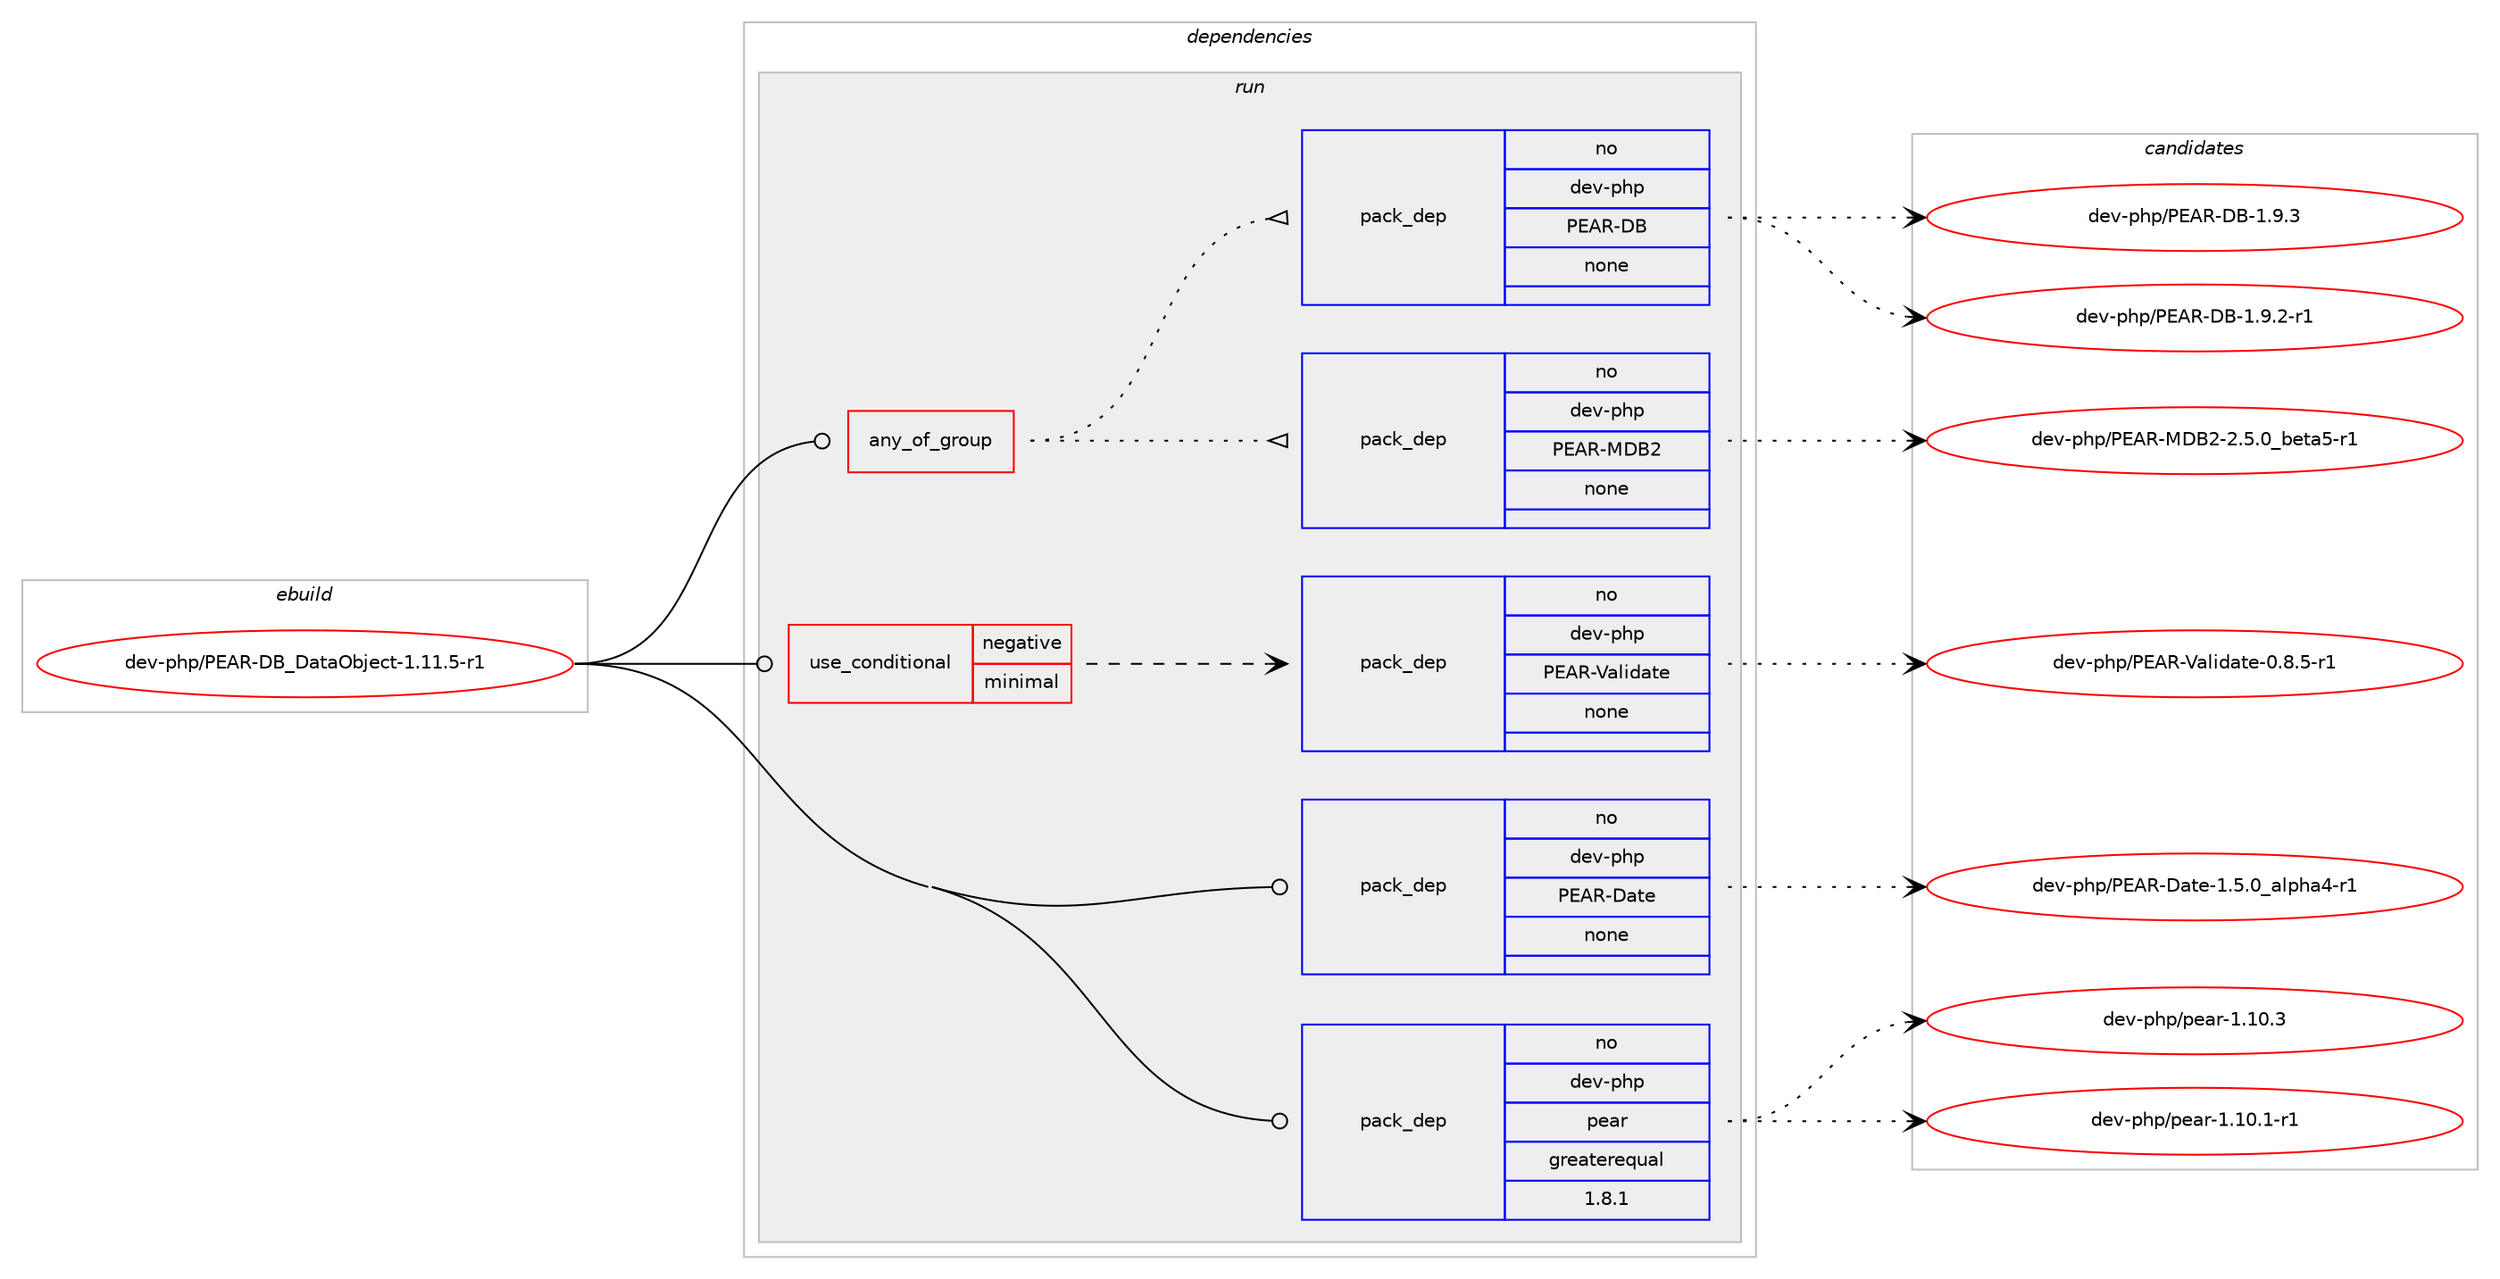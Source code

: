 digraph prolog {

# *************
# Graph options
# *************

newrank=true;
concentrate=true;
compound=true;
graph [rankdir=LR,fontname=Helvetica,fontsize=10,ranksep=1.5];#, ranksep=2.5, nodesep=0.2];
edge  [arrowhead=vee];
node  [fontname=Helvetica,fontsize=10];

# **********
# The ebuild
# **********

subgraph cluster_leftcol {
color=gray;
rank=same;
label=<<i>ebuild</i>>;
id [label="dev-php/PEAR-DB_DataObject-1.11.5-r1", color=red, width=4, href="../dev-php/PEAR-DB_DataObject-1.11.5-r1.svg"];
}

# ****************
# The dependencies
# ****************

subgraph cluster_midcol {
color=gray;
label=<<i>dependencies</i>>;
subgraph cluster_compile {
fillcolor="#eeeeee";
style=filled;
label=<<i>compile</i>>;
}
subgraph cluster_compileandrun {
fillcolor="#eeeeee";
style=filled;
label=<<i>compile and run</i>>;
}
subgraph cluster_run {
fillcolor="#eeeeee";
style=filled;
label=<<i>run</i>>;
subgraph any22501 {
dependency1392301 [label=<<TABLE BORDER="0" CELLBORDER="1" CELLSPACING="0" CELLPADDING="4"><TR><TD CELLPADDING="10">any_of_group</TD></TR></TABLE>>, shape=none, color=red];subgraph pack1000012 {
dependency1392302 [label=<<TABLE BORDER="0" CELLBORDER="1" CELLSPACING="0" CELLPADDING="4" WIDTH="220"><TR><TD ROWSPAN="6" CELLPADDING="30">pack_dep</TD></TR><TR><TD WIDTH="110">no</TD></TR><TR><TD>dev-php</TD></TR><TR><TD>PEAR-MDB2</TD></TR><TR><TD>none</TD></TR><TR><TD></TD></TR></TABLE>>, shape=none, color=blue];
}
dependency1392301:e -> dependency1392302:w [weight=20,style="dotted",arrowhead="oinv"];
subgraph pack1000013 {
dependency1392303 [label=<<TABLE BORDER="0" CELLBORDER="1" CELLSPACING="0" CELLPADDING="4" WIDTH="220"><TR><TD ROWSPAN="6" CELLPADDING="30">pack_dep</TD></TR><TR><TD WIDTH="110">no</TD></TR><TR><TD>dev-php</TD></TR><TR><TD>PEAR-DB</TD></TR><TR><TD>none</TD></TR><TR><TD></TD></TR></TABLE>>, shape=none, color=blue];
}
dependency1392301:e -> dependency1392303:w [weight=20,style="dotted",arrowhead="oinv"];
}
id:e -> dependency1392301:w [weight=20,style="solid",arrowhead="odot"];
subgraph cond369223 {
dependency1392304 [label=<<TABLE BORDER="0" CELLBORDER="1" CELLSPACING="0" CELLPADDING="4"><TR><TD ROWSPAN="3" CELLPADDING="10">use_conditional</TD></TR><TR><TD>negative</TD></TR><TR><TD>minimal</TD></TR></TABLE>>, shape=none, color=red];
subgraph pack1000014 {
dependency1392305 [label=<<TABLE BORDER="0" CELLBORDER="1" CELLSPACING="0" CELLPADDING="4" WIDTH="220"><TR><TD ROWSPAN="6" CELLPADDING="30">pack_dep</TD></TR><TR><TD WIDTH="110">no</TD></TR><TR><TD>dev-php</TD></TR><TR><TD>PEAR-Validate</TD></TR><TR><TD>none</TD></TR><TR><TD></TD></TR></TABLE>>, shape=none, color=blue];
}
dependency1392304:e -> dependency1392305:w [weight=20,style="dashed",arrowhead="vee"];
}
id:e -> dependency1392304:w [weight=20,style="solid",arrowhead="odot"];
subgraph pack1000015 {
dependency1392306 [label=<<TABLE BORDER="0" CELLBORDER="1" CELLSPACING="0" CELLPADDING="4" WIDTH="220"><TR><TD ROWSPAN="6" CELLPADDING="30">pack_dep</TD></TR><TR><TD WIDTH="110">no</TD></TR><TR><TD>dev-php</TD></TR><TR><TD>PEAR-Date</TD></TR><TR><TD>none</TD></TR><TR><TD></TD></TR></TABLE>>, shape=none, color=blue];
}
id:e -> dependency1392306:w [weight=20,style="solid",arrowhead="odot"];
subgraph pack1000016 {
dependency1392307 [label=<<TABLE BORDER="0" CELLBORDER="1" CELLSPACING="0" CELLPADDING="4" WIDTH="220"><TR><TD ROWSPAN="6" CELLPADDING="30">pack_dep</TD></TR><TR><TD WIDTH="110">no</TD></TR><TR><TD>dev-php</TD></TR><TR><TD>pear</TD></TR><TR><TD>greaterequal</TD></TR><TR><TD>1.8.1</TD></TR></TABLE>>, shape=none, color=blue];
}
id:e -> dependency1392307:w [weight=20,style="solid",arrowhead="odot"];
}
}

# **************
# The candidates
# **************

subgraph cluster_choices {
rank=same;
color=gray;
label=<<i>candidates</i>>;

subgraph choice1000012 {
color=black;
nodesep=1;
choice1001011184511210411247806965824577686650455046534648959810111697534511449 [label="dev-php/PEAR-MDB2-2.5.0_beta5-r1", color=red, width=4,href="../dev-php/PEAR-MDB2-2.5.0_beta5-r1.svg"];
dependency1392302:e -> choice1001011184511210411247806965824577686650455046534648959810111697534511449:w [style=dotted,weight="100"];
}
subgraph choice1000013 {
color=black;
nodesep=1;
choice1001011184511210411247806965824568664549465746504511449 [label="dev-php/PEAR-DB-1.9.2-r1", color=red, width=4,href="../dev-php/PEAR-DB-1.9.2-r1.svg"];
choice100101118451121041124780696582456866454946574651 [label="dev-php/PEAR-DB-1.9.3", color=red, width=4,href="../dev-php/PEAR-DB-1.9.3.svg"];
dependency1392303:e -> choice1001011184511210411247806965824568664549465746504511449:w [style=dotted,weight="100"];
dependency1392303:e -> choice100101118451121041124780696582456866454946574651:w [style=dotted,weight="100"];
}
subgraph choice1000014 {
color=black;
nodesep=1;
choice100101118451121041124780696582458697108105100971161014548465646534511449 [label="dev-php/PEAR-Validate-0.8.5-r1", color=red, width=4,href="../dev-php/PEAR-Validate-0.8.5-r1.svg"];
dependency1392305:e -> choice100101118451121041124780696582458697108105100971161014548465646534511449:w [style=dotted,weight="100"];
}
subgraph choice1000015 {
color=black;
nodesep=1;
choice100101118451121041124780696582456897116101454946534648959710811210497524511449 [label="dev-php/PEAR-Date-1.5.0_alpha4-r1", color=red, width=4,href="../dev-php/PEAR-Date-1.5.0_alpha4-r1.svg"];
dependency1392306:e -> choice100101118451121041124780696582456897116101454946534648959710811210497524511449:w [style=dotted,weight="100"];
}
subgraph choice1000016 {
color=black;
nodesep=1;
choice100101118451121041124711210197114454946494846494511449 [label="dev-php/pear-1.10.1-r1", color=red, width=4,href="../dev-php/pear-1.10.1-r1.svg"];
choice10010111845112104112471121019711445494649484651 [label="dev-php/pear-1.10.3", color=red, width=4,href="../dev-php/pear-1.10.3.svg"];
dependency1392307:e -> choice100101118451121041124711210197114454946494846494511449:w [style=dotted,weight="100"];
dependency1392307:e -> choice10010111845112104112471121019711445494649484651:w [style=dotted,weight="100"];
}
}

}

